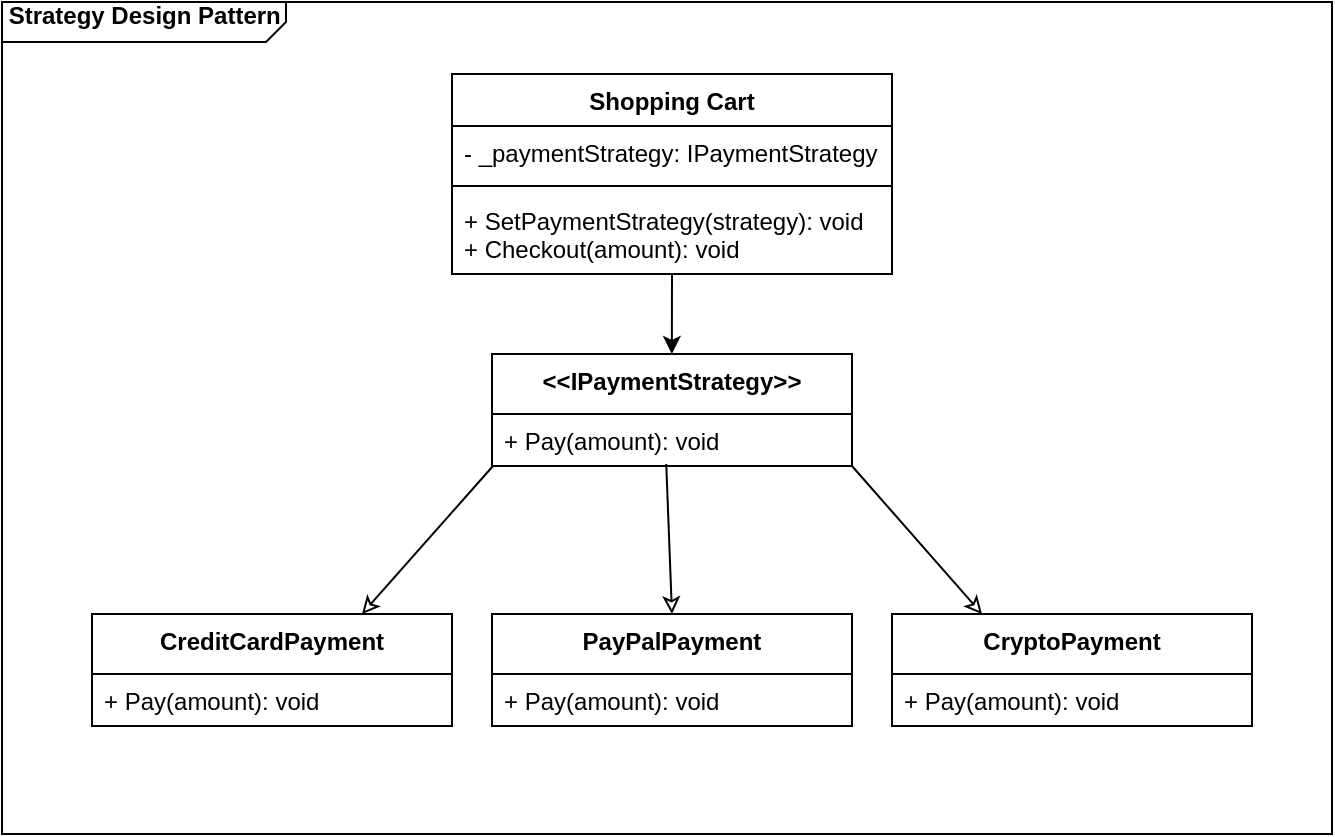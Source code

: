 <mxfile version="23.0.2" type="device">
  <diagram name="Page-1" id="929967ad-93f9-6ef4-fab6-5d389245f69c">
    <mxGraphModel dx="681" dy="439" grid="1" gridSize="10" guides="1" tooltips="1" connect="1" arrows="1" fold="1" page="1" pageScale="1.5" pageWidth="1169" pageHeight="826" background="none" math="0" shadow="0">
      <root>
        <mxCell id="0" style=";html=1;" />
        <mxCell id="1" style=";html=1;" parent="0" />
        <mxCell id="E-_34pETqjW7PfrsKOJ0-3" value="&lt;b&gt;&amp;nbsp;Strategy Design Pattern&lt;/b&gt;&lt;p style=&quot;margin:0px;margin-top:4px;margin-left:10px;text-align:left;&quot;&gt;&lt;/p&gt;" style="html=1;shape=mxgraph.sysml.package;labelX=142.77;align=left;spacingLeft=10;overflow=fill;recursiveResize=0;noLabel=0;labelPadding=10;direction=east;snapToPoint=0;perimeter=ellipsePerimeter;fixDash=0;container=0;movable=1;movableLabel=0;" vertex="1" parent="1">
          <mxGeometry x="135" y="344" width="665" height="416" as="geometry" />
        </mxCell>
        <mxCell id="E-_34pETqjW7PfrsKOJ0-9" value="&amp;lt;&amp;lt;IPaymentStrategy&amp;gt;&amp;gt;" style="swimlane;fontStyle=1;align=center;verticalAlign=top;childLayout=stackLayout;horizontal=1;startSize=30;horizontalStack=0;resizeParent=1;resizeParentMax=0;resizeLast=0;collapsible=1;marginBottom=0;whiteSpace=wrap;html=1;" vertex="1" parent="1">
          <mxGeometry x="380" y="520" width="180" height="56" as="geometry">
            <mxRectangle x="380" y="520" width="170" height="30" as="alternateBounds" />
          </mxGeometry>
        </mxCell>
        <mxCell id="E-_34pETqjW7PfrsKOJ0-12" value="+ Pay(amount): void" style="text;strokeColor=none;fillColor=none;align=left;verticalAlign=top;spacingLeft=4;spacingRight=4;overflow=hidden;rotatable=0;points=[[0,0.5],[1,0.5]];portConstraint=eastwest;whiteSpace=wrap;html=1;" vertex="1" parent="E-_34pETqjW7PfrsKOJ0-9">
          <mxGeometry y="30" width="180" height="26" as="geometry" />
        </mxCell>
        <mxCell id="E-_34pETqjW7PfrsKOJ0-18" value="CreditCardPayment" style="swimlane;fontStyle=1;align=center;verticalAlign=top;childLayout=stackLayout;horizontal=1;startSize=30;horizontalStack=0;resizeParent=1;resizeParentMax=0;resizeLast=0;collapsible=1;marginBottom=0;whiteSpace=wrap;html=1;" vertex="1" parent="1">
          <mxGeometry x="180" y="650" width="180" height="56" as="geometry" />
        </mxCell>
        <mxCell id="E-_34pETqjW7PfrsKOJ0-19" value="+ Pay(amount): void" style="text;strokeColor=none;fillColor=none;align=left;verticalAlign=top;spacingLeft=4;spacingRight=4;overflow=hidden;rotatable=0;points=[[0,0.5],[1,0.5]];portConstraint=eastwest;whiteSpace=wrap;html=1;" vertex="1" parent="E-_34pETqjW7PfrsKOJ0-18">
          <mxGeometry y="30" width="180" height="26" as="geometry" />
        </mxCell>
        <mxCell id="E-_34pETqjW7PfrsKOJ0-20" value="PayPalPayment" style="swimlane;fontStyle=1;align=center;verticalAlign=top;childLayout=stackLayout;horizontal=1;startSize=30;horizontalStack=0;resizeParent=1;resizeParentMax=0;resizeLast=0;collapsible=1;marginBottom=0;whiteSpace=wrap;html=1;" vertex="1" parent="1">
          <mxGeometry x="380" y="650" width="180" height="56" as="geometry" />
        </mxCell>
        <mxCell id="E-_34pETqjW7PfrsKOJ0-21" value="+ Pay(amount): void" style="text;strokeColor=none;fillColor=none;align=left;verticalAlign=top;spacingLeft=4;spacingRight=4;overflow=hidden;rotatable=0;points=[[0,0.5],[1,0.5]];portConstraint=eastwest;whiteSpace=wrap;html=1;" vertex="1" parent="E-_34pETqjW7PfrsKOJ0-20">
          <mxGeometry y="30" width="180" height="26" as="geometry" />
        </mxCell>
        <mxCell id="E-_34pETqjW7PfrsKOJ0-22" value="CryptoPayment" style="swimlane;fontStyle=1;align=center;verticalAlign=top;childLayout=stackLayout;horizontal=1;startSize=30;horizontalStack=0;resizeParent=1;resizeParentMax=0;resizeLast=0;collapsible=1;marginBottom=0;whiteSpace=wrap;html=1;" vertex="1" parent="1">
          <mxGeometry x="580" y="650" width="180" height="56" as="geometry" />
        </mxCell>
        <mxCell id="E-_34pETqjW7PfrsKOJ0-23" value="+ Pay(amount): void" style="text;strokeColor=none;fillColor=none;align=left;verticalAlign=top;spacingLeft=4;spacingRight=4;overflow=hidden;rotatable=0;points=[[0,0.5],[1,0.5]];portConstraint=eastwest;whiteSpace=wrap;html=1;" vertex="1" parent="E-_34pETqjW7PfrsKOJ0-22">
          <mxGeometry y="30" width="180" height="26" as="geometry" />
        </mxCell>
        <mxCell id="E-_34pETqjW7PfrsKOJ0-24" value="" style="endArrow=classic;html=1;rounded=0;arcSize=20;anchorPointDirection=1;startFill=1;endFill=0;exitX=0.004;exitY=0.99;exitDx=0;exitDy=0;exitPerimeter=0;entryX=0.75;entryY=0;entryDx=0;entryDy=0;" edge="1" parent="1" source="E-_34pETqjW7PfrsKOJ0-12" target="E-_34pETqjW7PfrsKOJ0-18">
          <mxGeometry width="50" height="50" relative="1" as="geometry">
            <mxPoint x="250.001" y="637.488" as="sourcePoint" />
            <mxPoint x="369.613" y="580.0" as="targetPoint" />
          </mxGeometry>
        </mxCell>
        <mxCell id="E-_34pETqjW7PfrsKOJ0-25" value="" style="endArrow=classic;html=1;rounded=0;exitX=0.484;exitY=0.961;exitDx=0;exitDy=0;exitPerimeter=0;arcSize=20;anchorPointDirection=1;startFill=1;endFill=0;entryX=0.5;entryY=0;entryDx=0;entryDy=0;" edge="1" parent="1" source="E-_34pETqjW7PfrsKOJ0-12" target="E-_34pETqjW7PfrsKOJ0-20">
          <mxGeometry width="50" height="50" relative="1" as="geometry">
            <mxPoint x="463" y="585" as="sourcePoint" />
            <mxPoint x="380" y="655" as="targetPoint" />
          </mxGeometry>
        </mxCell>
        <mxCell id="E-_34pETqjW7PfrsKOJ0-26" value="" style="endArrow=classic;html=1;rounded=0;exitX=1;exitY=1;exitDx=0;exitDy=0;arcSize=20;anchorPointDirection=1;startFill=1;endFill=0;entryX=0.25;entryY=0;entryDx=0;entryDy=0;" edge="1" parent="1" source="E-_34pETqjW7PfrsKOJ0-9" target="E-_34pETqjW7PfrsKOJ0-22">
          <mxGeometry width="50" height="50" relative="1" as="geometry">
            <mxPoint x="580" y="546.004" as="sourcePoint" />
            <mxPoint x="647.7" y="619.9" as="targetPoint" />
          </mxGeometry>
        </mxCell>
        <mxCell id="E-_34pETqjW7PfrsKOJ0-27" value="Shopping Cart" style="swimlane;fontStyle=1;align=center;verticalAlign=top;childLayout=stackLayout;horizontal=1;startSize=26;horizontalStack=0;resizeParent=1;resizeParentMax=0;resizeLast=0;collapsible=1;marginBottom=0;whiteSpace=wrap;html=1;" vertex="1" parent="1">
          <mxGeometry x="360" y="380" width="220" height="100" as="geometry" />
        </mxCell>
        <mxCell id="E-_34pETqjW7PfrsKOJ0-28" value="- _paymentStrategy: IPaymentStrategy" style="text;strokeColor=none;fillColor=none;align=left;verticalAlign=top;spacingLeft=4;spacingRight=4;overflow=hidden;rotatable=0;points=[[0,0.5],[1,0.5]];portConstraint=eastwest;whiteSpace=wrap;html=1;" vertex="1" parent="E-_34pETqjW7PfrsKOJ0-27">
          <mxGeometry y="26" width="220" height="26" as="geometry" />
        </mxCell>
        <mxCell id="E-_34pETqjW7PfrsKOJ0-29" value="" style="line;strokeWidth=1;fillColor=none;align=left;verticalAlign=middle;spacingTop=-1;spacingLeft=3;spacingRight=3;rotatable=0;labelPosition=right;points=[];portConstraint=eastwest;strokeColor=inherit;" vertex="1" parent="E-_34pETqjW7PfrsKOJ0-27">
          <mxGeometry y="52" width="220" height="8" as="geometry" />
        </mxCell>
        <mxCell id="E-_34pETqjW7PfrsKOJ0-30" value="+ SetPaymentStrategy(strategy): void&lt;br&gt;+ Checkout(amount): void" style="text;strokeColor=none;fillColor=none;align=left;verticalAlign=top;spacingLeft=4;spacingRight=4;overflow=hidden;rotatable=0;points=[[0,0.5],[1,0.5]];portConstraint=eastwest;whiteSpace=wrap;html=1;" vertex="1" parent="E-_34pETqjW7PfrsKOJ0-27">
          <mxGeometry y="60" width="220" height="40" as="geometry" />
        </mxCell>
        <mxCell id="E-_34pETqjW7PfrsKOJ0-32" value="" style="endArrow=classic;html=1;rounded=0;entryX=0.5;entryY=0;entryDx=0;entryDy=0;strokeColor=default;bendable=0;exitX=0.5;exitY=1;exitDx=0;exitDy=0;" edge="1" parent="1" source="E-_34pETqjW7PfrsKOJ0-27">
          <mxGeometry width="50" height="50" relative="1" as="geometry">
            <mxPoint x="470" y="480" as="sourcePoint" />
            <mxPoint x="469.92" y="520" as="targetPoint" />
          </mxGeometry>
        </mxCell>
      </root>
    </mxGraphModel>
  </diagram>
</mxfile>
